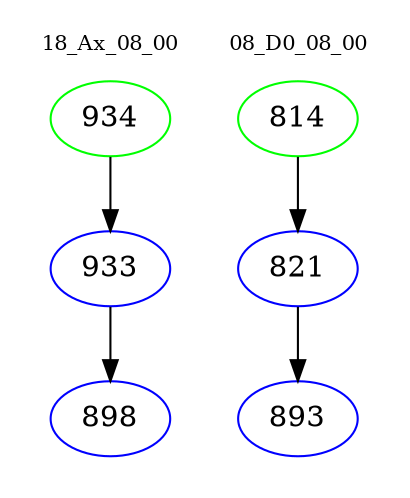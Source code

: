 digraph{
subgraph cluster_0 {
color = white
label = "18_Ax_08_00";
fontsize=10;
T0_934 [label="934", color="green"]
T0_934 -> T0_933 [color="black"]
T0_933 [label="933", color="blue"]
T0_933 -> T0_898 [color="black"]
T0_898 [label="898", color="blue"]
}
subgraph cluster_1 {
color = white
label = "08_D0_08_00";
fontsize=10;
T1_814 [label="814", color="green"]
T1_814 -> T1_821 [color="black"]
T1_821 [label="821", color="blue"]
T1_821 -> T1_893 [color="black"]
T1_893 [label="893", color="blue"]
}
}
